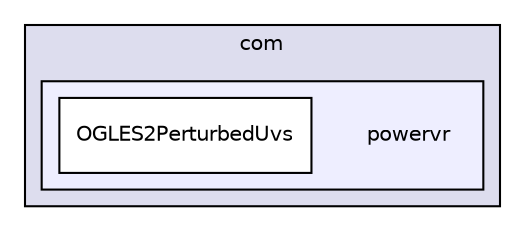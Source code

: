 digraph "PVR/SDK_3.4/Examples/Intermediate/PerturbedUvs/OGLES2/Build/Android/src/com/powervr" {
  compound=true
  node [ fontsize="10", fontname="Helvetica"];
  edge [ labelfontsize="10", labelfontname="Helvetica"];
  subgraph clusterdir_26e0101c71a8383ee9c7e8516b30f6b6 {
    graph [ bgcolor="#ddddee", pencolor="black", label="com" fontname="Helvetica", fontsize="10", URL="dir_26e0101c71a8383ee9c7e8516b30f6b6.html"]
  subgraph clusterdir_708afb738dbd3fc45a450bfdb11c37e9 {
    graph [ bgcolor="#eeeeff", pencolor="black", label="" URL="dir_708afb738dbd3fc45a450bfdb11c37e9.html"];
    dir_708afb738dbd3fc45a450bfdb11c37e9 [shape=plaintext label="powervr"];
    dir_2b010f31a0ec5227cb3c6507e9566403 [shape=box label="OGLES2PerturbedUvs" color="black" fillcolor="white" style="filled" URL="dir_2b010f31a0ec5227cb3c6507e9566403.html"];
  }
  }
}
